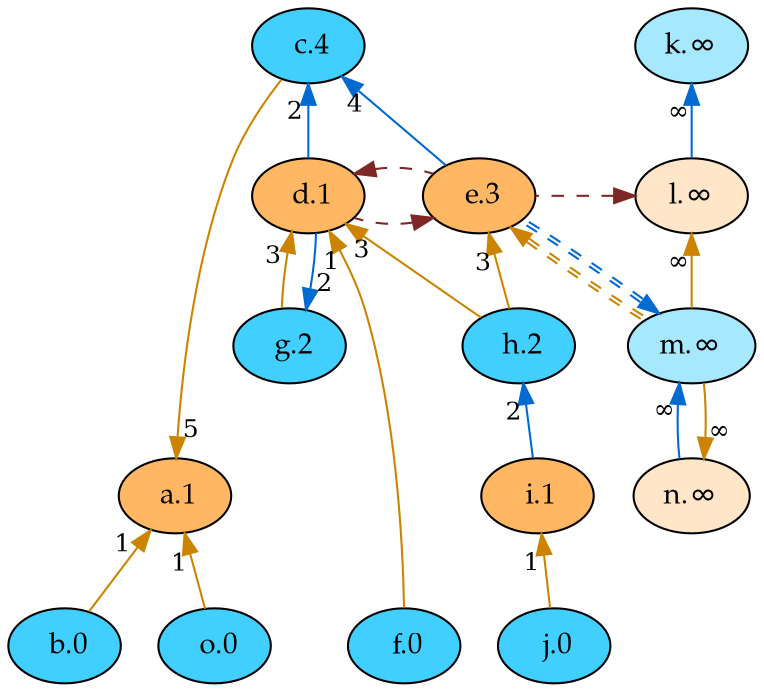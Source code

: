 digraph {
    rankdir="TB"
    node [style=filled fontname="Palatino" fontsize=14]
    node [fillcolor="#40cfff"]
    b [label=" b.0"]
    f [label=" f.0"]
    j [label=" j.0"]
    o [label=" o.0"]
    g [label=" g.2"]
    h [label=" h.2"]
    c [label=" c.4"]
    node [fillcolor="#a6e9ff"]
    k [label="k.∞"]
    m [label="m.∞"]
    node [fillcolor="#ffb763"]
    i [label=" i.1"]
    d [label=" d.1"]
    a [label=" a.1"]
    e [label=" e.3"]
    node [fillcolor="#ffe6c9"]
    l [label="l.∞"]
    n [label="n.∞"]
    edge[labeldistance=1.5 fontsize=12]
    edge [color="#006ad1" style="solid" dir="back" taillabel="∞"]
          k -> l 
          m -> n 
    edge [color="#cc8400" style="solid" dir="back" taillabel="∞"]
          l -> m 
          n -> m 
    edge [color="#cc8400" style="solid" dir="back" taillabel="1"]
          a -> b 
          d -> f 
          i -> j 
          a -> o 
    edge [color="#cc8400" style="solid" dir="back" taillabel="3"]
          e -> h 
          d -> g 
          d -> h 
    edge [color="#cc8400" style="solid" dir="back" taillabel="5"]
          a -> c 
    edge [color="#006ad1" style="solid" dir="back" taillabel="2"]
          c -> d 
          g -> d 
          h -> i 
    edge [color="#006ad1" style="solid" dir="back" taillabel="4"]
          c -> e 
    edge [color="#7f2626" style="dashed" dir="back" taillabel="" constraint=false]
          l -> e 
          e -> d 
          d -> e 
    edge [color="#cc8400:#cc8400" style="dashed" dir="back" taillabel="" constraint=false]
          e -> m 
    edge [color="#006ad1:#006ad1" style="dashed" dir="back" taillabel="" constraint=false]
          m -> e 
    {rank = max b f j o}
    {rank = min c}
}
